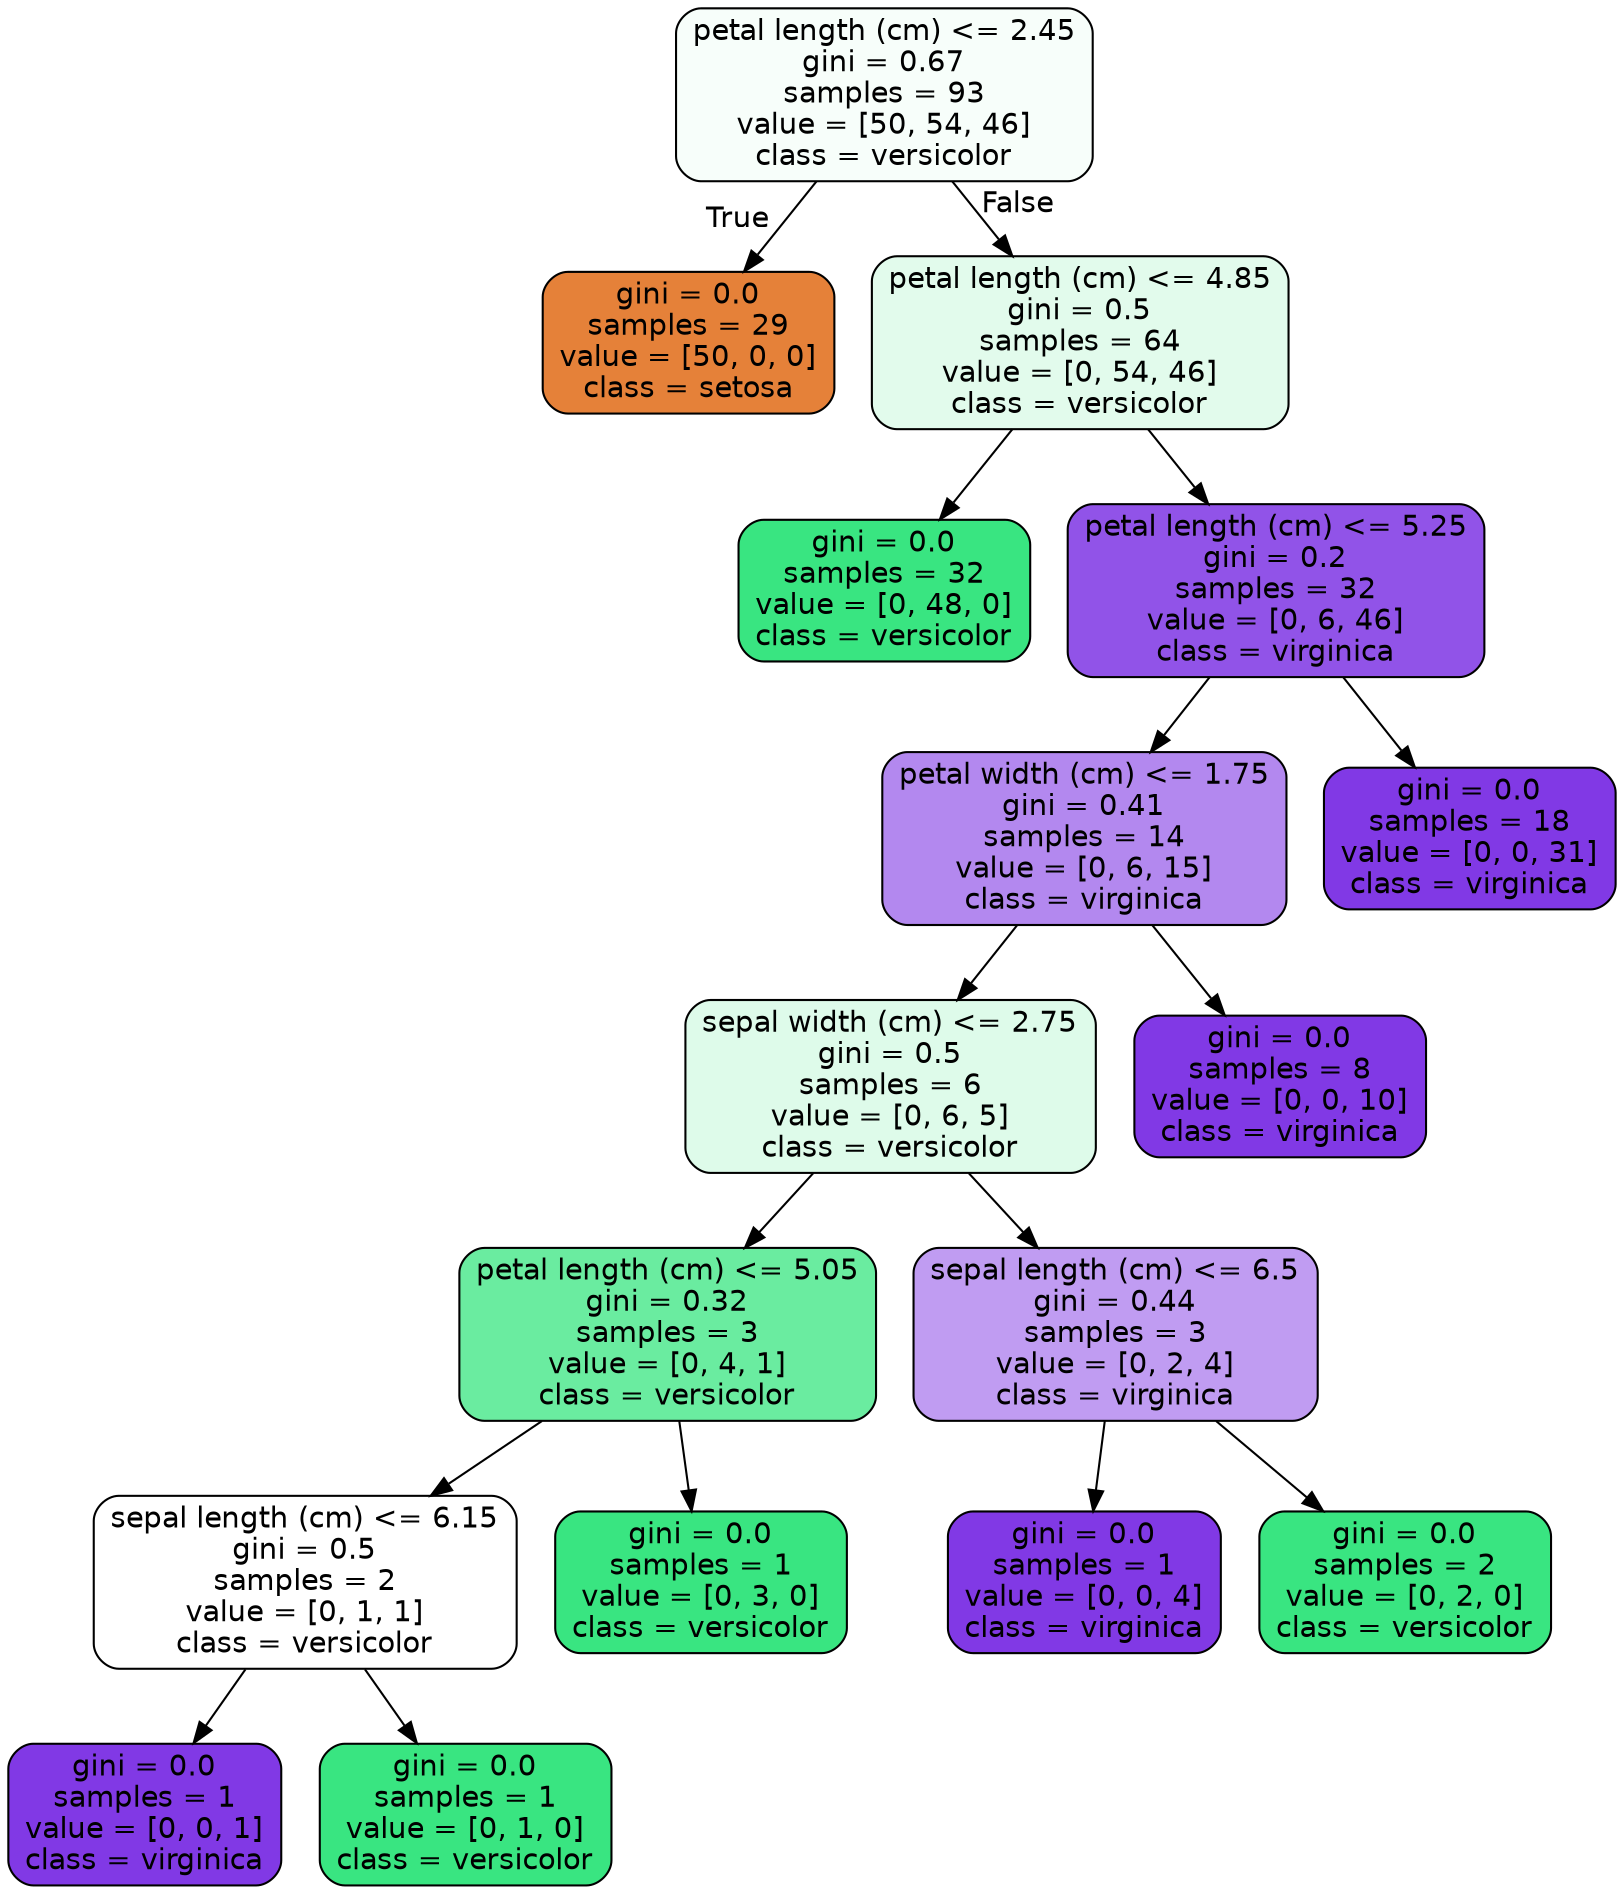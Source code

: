 digraph Tree {
node [shape=box, style="filled, rounded", color="black", fontname="helvetica"] ;
edge [fontname="helvetica"] ;
0 [label="petal length (cm) <= 2.45\ngini = 0.67\nsamples = 93\nvalue = [50, 54, 46]\nclass = versicolor", fillcolor="#f7fefa"] ;
1 [label="gini = 0.0\nsamples = 29\nvalue = [50, 0, 0]\nclass = setosa", fillcolor="#e58139"] ;
0 -> 1 [labeldistance=2.5, labelangle=45, headlabel="True"] ;
2 [label="petal length (cm) <= 4.85\ngini = 0.5\nsamples = 64\nvalue = [0, 54, 46]\nclass = versicolor", fillcolor="#e2fbec"] ;
0 -> 2 [labeldistance=2.5, labelangle=-45, headlabel="False"] ;
3 [label="gini = 0.0\nsamples = 32\nvalue = [0, 48, 0]\nclass = versicolor", fillcolor="#39e581"] ;
2 -> 3 ;
4 [label="petal length (cm) <= 5.25\ngini = 0.2\nsamples = 32\nvalue = [0, 6, 46]\nclass = virginica", fillcolor="#9153e8"] ;
2 -> 4 ;
5 [label="petal width (cm) <= 1.75\ngini = 0.41\nsamples = 14\nvalue = [0, 6, 15]\nclass = virginica", fillcolor="#b388ef"] ;
4 -> 5 ;
6 [label="sepal width (cm) <= 2.75\ngini = 0.5\nsamples = 6\nvalue = [0, 6, 5]\nclass = versicolor", fillcolor="#defbea"] ;
5 -> 6 ;
7 [label="petal length (cm) <= 5.05\ngini = 0.32\nsamples = 3\nvalue = [0, 4, 1]\nclass = versicolor", fillcolor="#6aeca0"] ;
6 -> 7 ;
8 [label="sepal length (cm) <= 6.15\ngini = 0.5\nsamples = 2\nvalue = [0, 1, 1]\nclass = versicolor", fillcolor="#ffffff"] ;
7 -> 8 ;
9 [label="gini = 0.0\nsamples = 1\nvalue = [0, 0, 1]\nclass = virginica", fillcolor="#8139e5"] ;
8 -> 9 ;
10 [label="gini = 0.0\nsamples = 1\nvalue = [0, 1, 0]\nclass = versicolor", fillcolor="#39e581"] ;
8 -> 10 ;
11 [label="gini = 0.0\nsamples = 1\nvalue = [0, 3, 0]\nclass = versicolor", fillcolor="#39e581"] ;
7 -> 11 ;
12 [label="sepal length (cm) <= 6.5\ngini = 0.44\nsamples = 3\nvalue = [0, 2, 4]\nclass = virginica", fillcolor="#c09cf2"] ;
6 -> 12 ;
13 [label="gini = 0.0\nsamples = 1\nvalue = [0, 0, 4]\nclass = virginica", fillcolor="#8139e5"] ;
12 -> 13 ;
14 [label="gini = 0.0\nsamples = 2\nvalue = [0, 2, 0]\nclass = versicolor", fillcolor="#39e581"] ;
12 -> 14 ;
15 [label="gini = 0.0\nsamples = 8\nvalue = [0, 0, 10]\nclass = virginica", fillcolor="#8139e5"] ;
5 -> 15 ;
16 [label="gini = 0.0\nsamples = 18\nvalue = [0, 0, 31]\nclass = virginica", fillcolor="#8139e5"] ;
4 -> 16 ;
}
